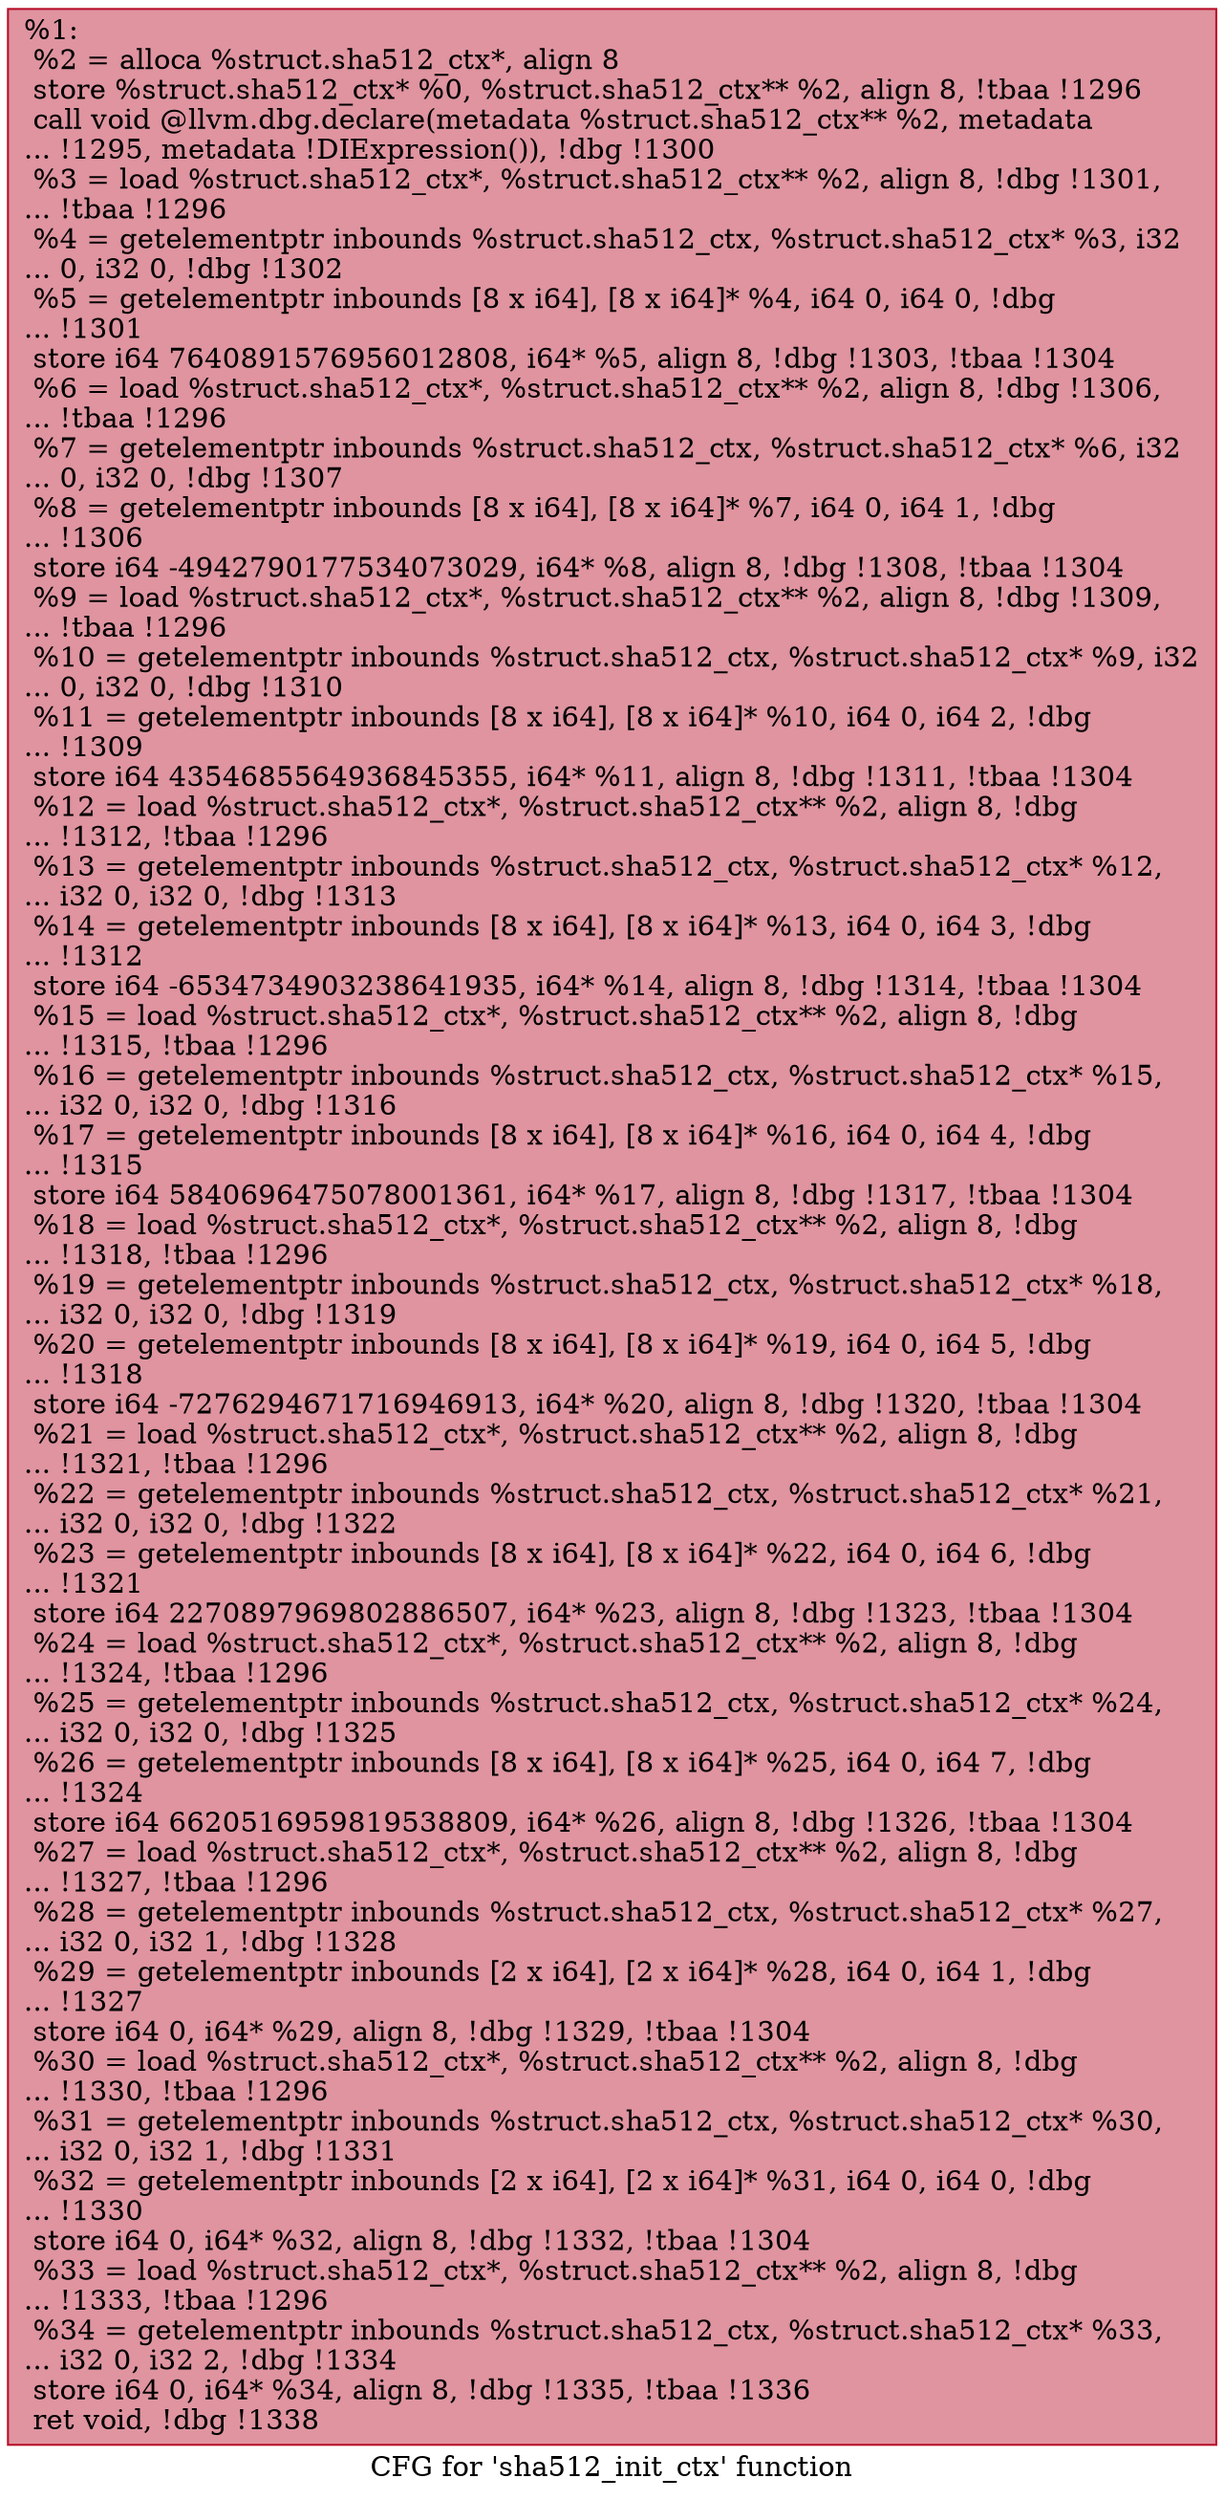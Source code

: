 digraph "CFG for 'sha512_init_ctx' function" {
	label="CFG for 'sha512_init_ctx' function";

	Node0x2275ef0 [shape=record,color="#b70d28ff", style=filled, fillcolor="#b70d2870",label="{%1:\l  %2 = alloca %struct.sha512_ctx*, align 8\l  store %struct.sha512_ctx* %0, %struct.sha512_ctx** %2, align 8, !tbaa !1296\l  call void @llvm.dbg.declare(metadata %struct.sha512_ctx** %2, metadata\l... !1295, metadata !DIExpression()), !dbg !1300\l  %3 = load %struct.sha512_ctx*, %struct.sha512_ctx** %2, align 8, !dbg !1301,\l... !tbaa !1296\l  %4 = getelementptr inbounds %struct.sha512_ctx, %struct.sha512_ctx* %3, i32\l... 0, i32 0, !dbg !1302\l  %5 = getelementptr inbounds [8 x i64], [8 x i64]* %4, i64 0, i64 0, !dbg\l... !1301\l  store i64 7640891576956012808, i64* %5, align 8, !dbg !1303, !tbaa !1304\l  %6 = load %struct.sha512_ctx*, %struct.sha512_ctx** %2, align 8, !dbg !1306,\l... !tbaa !1296\l  %7 = getelementptr inbounds %struct.sha512_ctx, %struct.sha512_ctx* %6, i32\l... 0, i32 0, !dbg !1307\l  %8 = getelementptr inbounds [8 x i64], [8 x i64]* %7, i64 0, i64 1, !dbg\l... !1306\l  store i64 -4942790177534073029, i64* %8, align 8, !dbg !1308, !tbaa !1304\l  %9 = load %struct.sha512_ctx*, %struct.sha512_ctx** %2, align 8, !dbg !1309,\l... !tbaa !1296\l  %10 = getelementptr inbounds %struct.sha512_ctx, %struct.sha512_ctx* %9, i32\l... 0, i32 0, !dbg !1310\l  %11 = getelementptr inbounds [8 x i64], [8 x i64]* %10, i64 0, i64 2, !dbg\l... !1309\l  store i64 4354685564936845355, i64* %11, align 8, !dbg !1311, !tbaa !1304\l  %12 = load %struct.sha512_ctx*, %struct.sha512_ctx** %2, align 8, !dbg\l... !1312, !tbaa !1296\l  %13 = getelementptr inbounds %struct.sha512_ctx, %struct.sha512_ctx* %12,\l... i32 0, i32 0, !dbg !1313\l  %14 = getelementptr inbounds [8 x i64], [8 x i64]* %13, i64 0, i64 3, !dbg\l... !1312\l  store i64 -6534734903238641935, i64* %14, align 8, !dbg !1314, !tbaa !1304\l  %15 = load %struct.sha512_ctx*, %struct.sha512_ctx** %2, align 8, !dbg\l... !1315, !tbaa !1296\l  %16 = getelementptr inbounds %struct.sha512_ctx, %struct.sha512_ctx* %15,\l... i32 0, i32 0, !dbg !1316\l  %17 = getelementptr inbounds [8 x i64], [8 x i64]* %16, i64 0, i64 4, !dbg\l... !1315\l  store i64 5840696475078001361, i64* %17, align 8, !dbg !1317, !tbaa !1304\l  %18 = load %struct.sha512_ctx*, %struct.sha512_ctx** %2, align 8, !dbg\l... !1318, !tbaa !1296\l  %19 = getelementptr inbounds %struct.sha512_ctx, %struct.sha512_ctx* %18,\l... i32 0, i32 0, !dbg !1319\l  %20 = getelementptr inbounds [8 x i64], [8 x i64]* %19, i64 0, i64 5, !dbg\l... !1318\l  store i64 -7276294671716946913, i64* %20, align 8, !dbg !1320, !tbaa !1304\l  %21 = load %struct.sha512_ctx*, %struct.sha512_ctx** %2, align 8, !dbg\l... !1321, !tbaa !1296\l  %22 = getelementptr inbounds %struct.sha512_ctx, %struct.sha512_ctx* %21,\l... i32 0, i32 0, !dbg !1322\l  %23 = getelementptr inbounds [8 x i64], [8 x i64]* %22, i64 0, i64 6, !dbg\l... !1321\l  store i64 2270897969802886507, i64* %23, align 8, !dbg !1323, !tbaa !1304\l  %24 = load %struct.sha512_ctx*, %struct.sha512_ctx** %2, align 8, !dbg\l... !1324, !tbaa !1296\l  %25 = getelementptr inbounds %struct.sha512_ctx, %struct.sha512_ctx* %24,\l... i32 0, i32 0, !dbg !1325\l  %26 = getelementptr inbounds [8 x i64], [8 x i64]* %25, i64 0, i64 7, !dbg\l... !1324\l  store i64 6620516959819538809, i64* %26, align 8, !dbg !1326, !tbaa !1304\l  %27 = load %struct.sha512_ctx*, %struct.sha512_ctx** %2, align 8, !dbg\l... !1327, !tbaa !1296\l  %28 = getelementptr inbounds %struct.sha512_ctx, %struct.sha512_ctx* %27,\l... i32 0, i32 1, !dbg !1328\l  %29 = getelementptr inbounds [2 x i64], [2 x i64]* %28, i64 0, i64 1, !dbg\l... !1327\l  store i64 0, i64* %29, align 8, !dbg !1329, !tbaa !1304\l  %30 = load %struct.sha512_ctx*, %struct.sha512_ctx** %2, align 8, !dbg\l... !1330, !tbaa !1296\l  %31 = getelementptr inbounds %struct.sha512_ctx, %struct.sha512_ctx* %30,\l... i32 0, i32 1, !dbg !1331\l  %32 = getelementptr inbounds [2 x i64], [2 x i64]* %31, i64 0, i64 0, !dbg\l... !1330\l  store i64 0, i64* %32, align 8, !dbg !1332, !tbaa !1304\l  %33 = load %struct.sha512_ctx*, %struct.sha512_ctx** %2, align 8, !dbg\l... !1333, !tbaa !1296\l  %34 = getelementptr inbounds %struct.sha512_ctx, %struct.sha512_ctx* %33,\l... i32 0, i32 2, !dbg !1334\l  store i64 0, i64* %34, align 8, !dbg !1335, !tbaa !1336\l  ret void, !dbg !1338\l}"];
}
